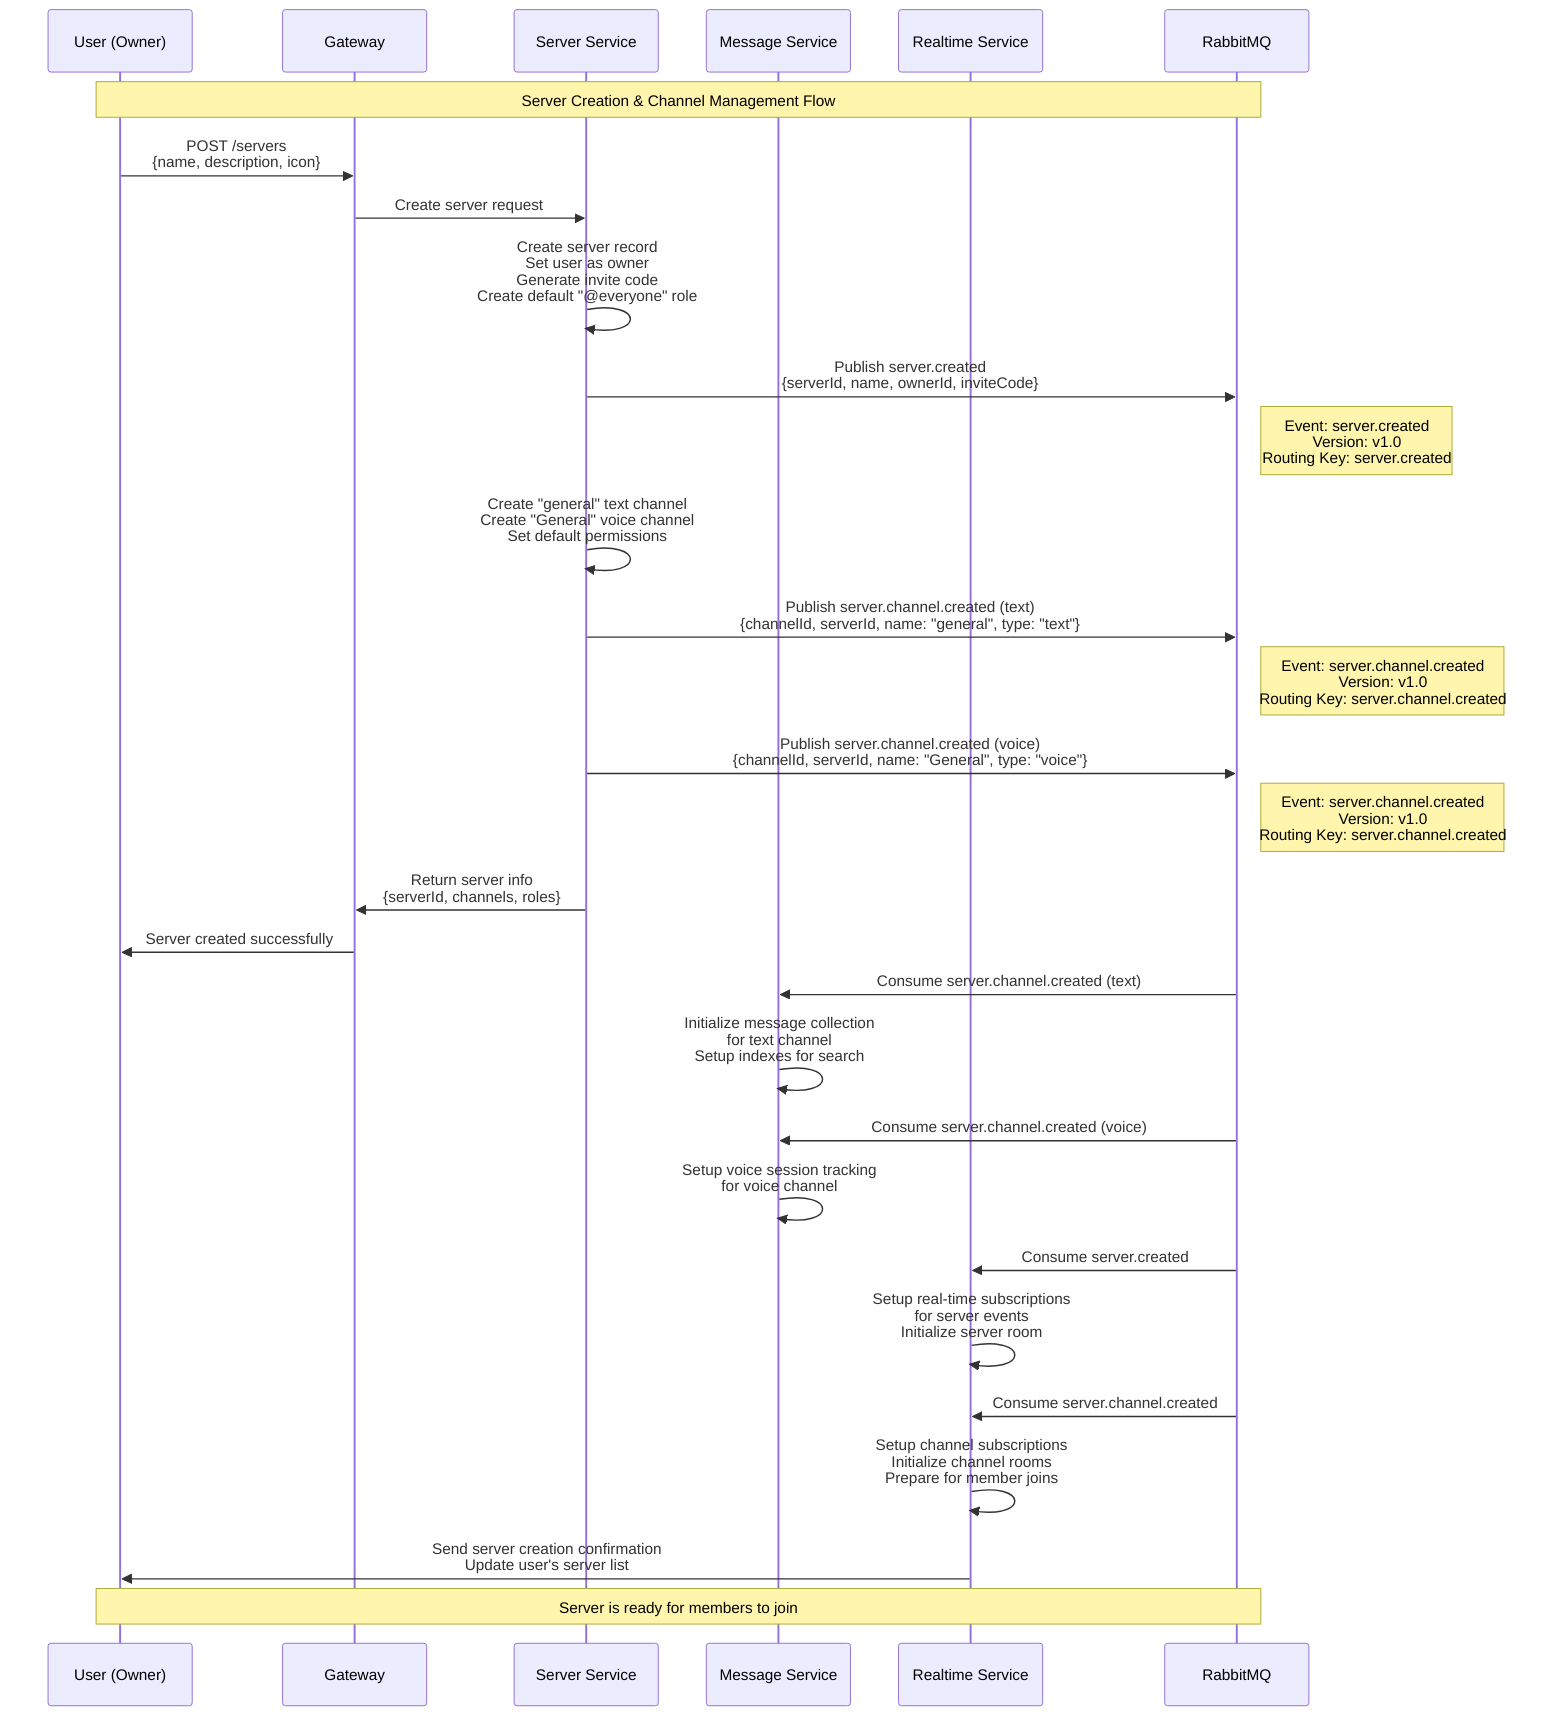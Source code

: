 sequenceDiagram
    participant U as User (Owner)
    participant G as Gateway
    participant SS as Server Service
    participant MS as Message Service
    participant RS as Realtime Service
    participant MQ as RabbitMQ

    Note over U,MQ: Server Creation & Channel Management Flow

    %% Create Server
    U->>G: POST /servers<br/>{name, description, icon}
    G->>SS: Create server request
    
    SS->>SS: Create server record<br/>Set user as owner<br/>Generate invite code<br/>Create default "@everyone" role
    
    SS->>MQ: Publish server.created<br/>{serverId, name, ownerId, inviteCode}
    Note right of MQ: Event: server.created<br/>Version: v1.0<br/>Routing Key: server.created
    
    %% Create Default Channels
    SS->>SS: Create "general" text channel<br/>Create "General" voice channel<br/>Set default permissions
    
    SS->>MQ: Publish server.channel.created (text)<br/>{channelId, serverId, name: "general", type: "text"}
    Note right of MQ: Event: server.channel.created<br/>Version: v1.0<br/>Routing Key: server.channel.created
    
    SS->>MQ: Publish server.channel.created (voice)<br/>{channelId, serverId, name: "General", type: "voice"}
    Note right of MQ: Event: server.channel.created<br/>Version: v1.0<br/>Routing Key: server.channel.created
    
    SS->>G: Return server info<br/>{serverId, channels, roles}
    G->>U: Server created successfully
    
    %% Initialize Message Storage
    MQ->>MS: Consume server.channel.created (text)
    MS->>MS: Initialize message collection<br/>for text channel<br/>Setup indexes for search
    
    MQ->>MS: Consume server.channel.created (voice)
    MS->>MS: Setup voice session tracking<br/>for voice channel
    
    %% Setup Real-time Subscriptions
    MQ->>RS: Consume server.created
    RS->>RS: Setup real-time subscriptions<br/>for server events<br/>Initialize server room
    
    MQ->>RS: Consume server.channel.created
    RS->>RS: Setup channel subscriptions<br/>Initialize channel rooms<br/>Prepare for member joins
    
    RS->>U: Send server creation confirmation<br/>Update user's server list
    
    Note over U,MQ: Server is ready for members to join
